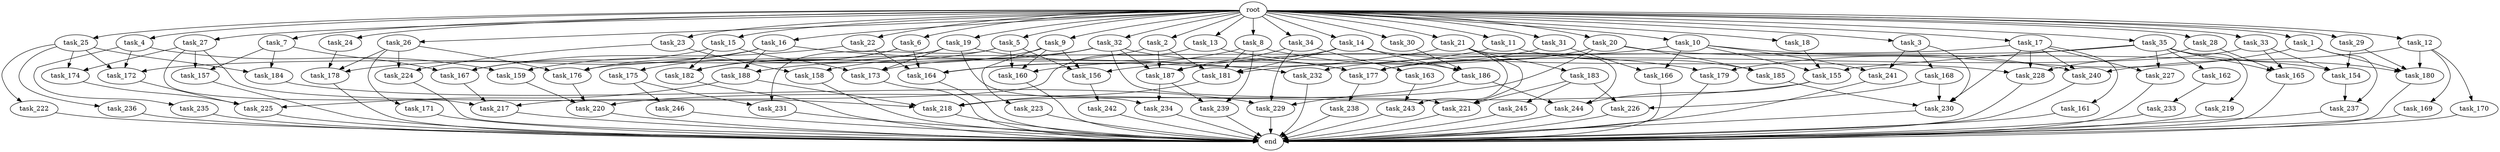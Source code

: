 digraph G {
  task_171 [size="549755813.888000"];
  task_32 [size="1.024000"];
  task_220 [size="352187318.272000"];
  task_156 [size="1279900254.208000"];
  task_27 [size="1.024000"];
  task_4 [size="1.024000"];
  task_2 [size="1.024000"];
  task_13 [size="1.024000"];
  task_224 [size="970662608.896000"];
  task_186 [size="1417339207.680000"];
  task_177 [size="1374389534.720000"];
  task_228 [size="1717986918.400000"];
  task_223 [size="420906795.008000"];
  task_245 [size="309237645.312000"];
  task_6 [size="1.024000"];
  task_9 [size="1.024000"];
  task_175 [size="137438953.472000"];
  task_241 [size="910533066.752000"];
  task_159 [size="627065225.216000"];
  task_188 [size="558345748.480000"];
  task_164 [size="326417514.496000"];
  task_231 [size="970662608.896000"];
  task_182 [size="1546188226.560000"];
  task_158 [size="970662608.896000"];
  task_183 [size="77309411.328000"];
  task_31 [size="1.024000"];
  task_234 [size="764504178.688000"];
  task_230 [size="2078764171.264000"];
  task_16 [size="1.024000"];
  task_185 [size="446676598.784000"];
  task_243 [size="627065225.216000"];
  task_161 [size="309237645.312000"];
  task_170 [size="695784701.952000"];
  task_154 [size="309237645.312000"];
  task_15 [size="1.024000"];
  task_10 [size="1.024000"];
  task_173 [size="996432412.672000"];
  task_29 [size="1.024000"];
  task_222 [size="214748364.800000"];
  task_240 [size="1219770712.064000"];
  task_162 [size="858993459.200000"];
  task_155 [size="1151051235.328000"];
  task_167 [size="601295421.440000"];
  task_221 [size="936302870.528000"];
  task_237 [size="1168231104.512000"];
  task_26 [size="1.024000"];
  task_25 [size="1.024000"];
  end [size="0.000000"];
  task_169 [size="695784701.952000"];
  task_7 [size="1.024000"];
  task_235 [size="77309411.328000"];
  task_180 [size="1898375544.832000"];
  task_18 [size="1.024000"];
  task_12 [size="1.024000"];
  task_33 [size="1.024000"];
  task_238 [size="34359738.368000"];
  task_14 [size="1.024000"];
  task_242 [size="309237645.312000"];
  task_229 [size="326417514.496000"];
  task_236 [size="214748364.800000"];
  task_246 [size="420906795.008000"];
  task_184 [size="429496729.600000"];
  task_174 [size="292057776.128000"];
  task_218 [size="1047972020.224000"];
  task_21 [size="1.024000"];
  task_244 [size="429496729.600000"];
  task_187 [size="936302870.528000"];
  task_23 [size="1.024000"];
  task_176 [size="996432412.672000"];
  root [size="0.000000"];
  task_5 [size="1.024000"];
  task_11 [size="1.024000"];
  task_219 [size="858993459.200000"];
  task_179 [size="343597383.680000"];
  task_3 [size="1.024000"];
  task_166 [size="352187318.272000"];
  task_239 [size="249108103.168000"];
  task_225 [size="1331439861.760000"];
  task_232 [size="996432412.672000"];
  task_22 [size="1.024000"];
  task_28 [size="1.024000"];
  task_165 [size="1546188226.560000"];
  task_34 [size="1.024000"];
  task_233 [size="34359738.368000"];
  task_226 [size="523986010.112000"];
  task_17 [size="1.024000"];
  task_168 [size="695784701.952000"];
  task_20 [size="1.024000"];
  task_217 [size="635655159.808000"];
  task_178 [size="996432412.672000"];
  task_157 [size="292057776.128000"];
  task_35 [size="1.024000"];
  task_1 [size="1.024000"];
  task_160 [size="1829656068.096000"];
  task_181 [size="1168231104.512000"];
  task_172 [size="841813590.016000"];
  task_227 [size="1168231104.512000"];
  task_163 [size="34359738.368000"];
  task_30 [size="1.024000"];
  task_24 [size="1.024000"];
  task_8 [size="1.024000"];
  task_19 [size="1.024000"];

  task_171 -> end [size="1.000000"];
  task_32 -> task_187 [size="536870912.000000"];
  task_32 -> task_221 [size="536870912.000000"];
  task_32 -> task_158 [size="536870912.000000"];
  task_32 -> task_177 [size="536870912.000000"];
  task_32 -> task_172 [size="536870912.000000"];
  task_220 -> end [size="1.000000"];
  task_156 -> task_242 [size="301989888.000000"];
  task_27 -> task_157 [size="75497472.000000"];
  task_27 -> task_174 [size="75497472.000000"];
  task_27 -> task_217 [size="75497472.000000"];
  task_27 -> task_218 [size="75497472.000000"];
  task_4 -> task_235 [size="75497472.000000"];
  task_4 -> task_159 [size="75497472.000000"];
  task_4 -> task_172 [size="75497472.000000"];
  task_2 -> task_187 [size="134217728.000000"];
  task_2 -> task_181 [size="134217728.000000"];
  task_2 -> task_173 [size="134217728.000000"];
  task_13 -> task_186 [size="411041792.000000"];
  task_13 -> task_217 [size="411041792.000000"];
  task_224 -> end [size="1.000000"];
  task_186 -> task_244 [size="209715200.000000"];
  task_186 -> task_229 [size="209715200.000000"];
  task_177 -> task_238 [size="33554432.000000"];
  task_228 -> end [size="1.000000"];
  task_223 -> end [size="1.000000"];
  task_245 -> end [size="1.000000"];
  task_6 -> task_175 [size="134217728.000000"];
  task_6 -> task_182 [size="134217728.000000"];
  task_6 -> task_164 [size="134217728.000000"];
  task_9 -> task_156 [size="411041792.000000"];
  task_9 -> task_160 [size="411041792.000000"];
  task_9 -> task_188 [size="411041792.000000"];
  task_9 -> task_223 [size="411041792.000000"];
  task_175 -> task_231 [size="411041792.000000"];
  task_175 -> task_246 [size="411041792.000000"];
  task_241 -> end [size="1.000000"];
  task_159 -> task_220 [size="134217728.000000"];
  task_188 -> task_225 [size="679477248.000000"];
  task_188 -> task_218 [size="679477248.000000"];
  task_164 -> end [size="1.000000"];
  task_231 -> end [size="1.000000"];
  task_182 -> end [size="1.000000"];
  task_158 -> end [size="1.000000"];
  task_183 -> task_221 [size="301989888.000000"];
  task_183 -> task_245 [size="301989888.000000"];
  task_183 -> task_226 [size="301989888.000000"];
  task_31 -> task_181 [size="134217728.000000"];
  task_31 -> task_166 [size="134217728.000000"];
  task_234 -> end [size="1.000000"];
  task_230 -> end [size="1.000000"];
  task_16 -> task_232 [size="134217728.000000"];
  task_16 -> task_176 [size="134217728.000000"];
  task_16 -> task_188 [size="134217728.000000"];
  task_16 -> task_178 [size="134217728.000000"];
  task_185 -> task_230 [size="838860800.000000"];
  task_243 -> end [size="1.000000"];
  task_161 -> end [size="1.000000"];
  task_170 -> end [size="1.000000"];
  task_154 -> task_237 [size="838860800.000000"];
  task_15 -> task_167 [size="301989888.000000"];
  task_15 -> task_182 [size="301989888.000000"];
  task_15 -> task_173 [size="301989888.000000"];
  task_10 -> task_187 [size="209715200.000000"];
  task_10 -> task_240 [size="209715200.000000"];
  task_10 -> task_155 [size="209715200.000000"];
  task_10 -> task_241 [size="209715200.000000"];
  task_10 -> task_166 [size="209715200.000000"];
  task_173 -> end [size="1.000000"];
  task_29 -> task_154 [size="33554432.000000"];
  task_29 -> task_180 [size="33554432.000000"];
  task_222 -> end [size="1.000000"];
  task_240 -> end [size="1.000000"];
  task_162 -> task_233 [size="33554432.000000"];
  task_155 -> task_220 [size="134217728.000000"];
  task_155 -> task_244 [size="134217728.000000"];
  task_167 -> task_217 [size="134217728.000000"];
  task_221 -> end [size="1.000000"];
  task_237 -> end [size="1.000000"];
  task_26 -> task_224 [size="536870912.000000"];
  task_26 -> task_176 [size="536870912.000000"];
  task_26 -> task_171 [size="536870912.000000"];
  task_26 -> task_178 [size="536870912.000000"];
  task_25 -> task_222 [size="209715200.000000"];
  task_25 -> task_184 [size="209715200.000000"];
  task_25 -> task_172 [size="209715200.000000"];
  task_25 -> task_174 [size="209715200.000000"];
  task_25 -> task_236 [size="209715200.000000"];
  task_169 -> end [size="1.000000"];
  task_7 -> task_167 [size="209715200.000000"];
  task_7 -> task_157 [size="209715200.000000"];
  task_7 -> task_184 [size="209715200.000000"];
  task_235 -> end [size="1.000000"];
  task_180 -> end [size="1.000000"];
  task_18 -> task_155 [size="75497472.000000"];
  task_12 -> task_240 [size="679477248.000000"];
  task_12 -> task_169 [size="679477248.000000"];
  task_12 -> task_180 [size="679477248.000000"];
  task_12 -> task_170 [size="679477248.000000"];
  task_33 -> task_154 [size="134217728.000000"];
  task_33 -> task_165 [size="134217728.000000"];
  task_33 -> task_177 [size="134217728.000000"];
  task_238 -> end [size="1.000000"];
  task_14 -> task_186 [size="838860800.000000"];
  task_14 -> task_160 [size="838860800.000000"];
  task_14 -> task_181 [size="838860800.000000"];
  task_14 -> task_228 [size="838860800.000000"];
  task_242 -> end [size="1.000000"];
  task_229 -> end [size="1.000000"];
  task_236 -> end [size="1.000000"];
  task_246 -> end [size="1.000000"];
  task_184 -> task_229 [size="75497472.000000"];
  task_174 -> task_225 [size="411041792.000000"];
  task_218 -> end [size="1.000000"];
  task_21 -> task_221 [size="75497472.000000"];
  task_21 -> task_243 [size="75497472.000000"];
  task_21 -> task_183 [size="75497472.000000"];
  task_21 -> task_164 [size="75497472.000000"];
  task_21 -> task_244 [size="75497472.000000"];
  task_244 -> end [size="1.000000"];
  task_187 -> task_234 [size="209715200.000000"];
  task_187 -> task_239 [size="209715200.000000"];
  task_23 -> task_224 [size="411041792.000000"];
  task_23 -> task_158 [size="411041792.000000"];
  task_176 -> task_220 [size="75497472.000000"];
  root -> task_12 [size="1.000000"];
  root -> task_16 [size="1.000000"];
  root -> task_9 [size="1.000000"];
  root -> task_1 [size="1.000000"];
  root -> task_11 [size="1.000000"];
  root -> task_22 [size="1.000000"];
  root -> task_7 [size="1.000000"];
  root -> task_28 [size="1.000000"];
  root -> task_4 [size="1.000000"];
  root -> task_34 [size="1.000000"];
  root -> task_2 [size="1.000000"];
  root -> task_15 [size="1.000000"];
  root -> task_10 [size="1.000000"];
  root -> task_29 [size="1.000000"];
  root -> task_21 [size="1.000000"];
  root -> task_17 [size="1.000000"];
  root -> task_18 [size="1.000000"];
  root -> task_27 [size="1.000000"];
  root -> task_20 [size="1.000000"];
  root -> task_23 [size="1.000000"];
  root -> task_6 [size="1.000000"];
  root -> task_32 [size="1.000000"];
  root -> task_5 [size="1.000000"];
  root -> task_26 [size="1.000000"];
  root -> task_25 [size="1.000000"];
  root -> task_8 [size="1.000000"];
  root -> task_35 [size="1.000000"];
  root -> task_13 [size="1.000000"];
  root -> task_30 [size="1.000000"];
  root -> task_19 [size="1.000000"];
  root -> task_33 [size="1.000000"];
  root -> task_24 [size="1.000000"];
  root -> task_3 [size="1.000000"];
  root -> task_31 [size="1.000000"];
  root -> task_14 [size="1.000000"];
  task_5 -> task_182 [size="536870912.000000"];
  task_5 -> task_160 [size="536870912.000000"];
  task_5 -> task_156 [size="536870912.000000"];
  task_5 -> task_231 [size="536870912.000000"];
  task_11 -> task_185 [size="301989888.000000"];
  task_11 -> task_156 [size="301989888.000000"];
  task_219 -> end [size="1.000000"];
  task_179 -> end [size="1.000000"];
  task_3 -> task_230 [size="679477248.000000"];
  task_3 -> task_168 [size="679477248.000000"];
  task_3 -> task_241 [size="679477248.000000"];
  task_166 -> end [size="1.000000"];
  task_239 -> end [size="1.000000"];
  task_225 -> end [size="1.000000"];
  task_232 -> end [size="1.000000"];
  task_22 -> task_167 [size="75497472.000000"];
  task_22 -> task_164 [size="75497472.000000"];
  task_28 -> task_165 [size="536870912.000000"];
  task_28 -> task_228 [size="536870912.000000"];
  task_165 -> end [size="1.000000"];
  task_34 -> task_187 [size="33554432.000000"];
  task_34 -> task_163 [size="33554432.000000"];
  task_34 -> task_229 [size="33554432.000000"];
  task_233 -> end [size="1.000000"];
  task_226 -> end [size="1.000000"];
  task_17 -> task_230 [size="301989888.000000"];
  task_17 -> task_240 [size="301989888.000000"];
  task_17 -> task_227 [size="301989888.000000"];
  task_17 -> task_161 [size="301989888.000000"];
  task_17 -> task_176 [size="301989888.000000"];
  task_17 -> task_228 [size="301989888.000000"];
  task_168 -> task_230 [size="209715200.000000"];
  task_168 -> task_226 [size="209715200.000000"];
  task_20 -> task_185 [size="134217728.000000"];
  task_20 -> task_154 [size="134217728.000000"];
  task_20 -> task_177 [size="134217728.000000"];
  task_20 -> task_218 [size="134217728.000000"];
  task_217 -> end [size="1.000000"];
  task_178 -> end [size="1.000000"];
  task_157 -> end [size="1.000000"];
  task_35 -> task_227 [size="838860800.000000"];
  task_35 -> task_155 [size="838860800.000000"];
  task_35 -> task_219 [size="838860800.000000"];
  task_35 -> task_162 [size="838860800.000000"];
  task_35 -> task_232 [size="838860800.000000"];
  task_35 -> task_180 [size="838860800.000000"];
  task_35 -> task_165 [size="838860800.000000"];
  task_1 -> task_180 [size="301989888.000000"];
  task_1 -> task_237 [size="301989888.000000"];
  task_1 -> task_179 [size="301989888.000000"];
  task_160 -> end [size="1.000000"];
  task_181 -> task_218 [size="134217728.000000"];
  task_172 -> task_225 [size="209715200.000000"];
  task_227 -> end [size="1.000000"];
  task_163 -> task_243 [size="536870912.000000"];
  task_30 -> task_186 [size="134217728.000000"];
  task_24 -> task_178 [size="301989888.000000"];
  task_8 -> task_179 [size="33554432.000000"];
  task_8 -> task_164 [size="33554432.000000"];
  task_8 -> task_181 [size="33554432.000000"];
  task_8 -> task_239 [size="33554432.000000"];
  task_19 -> task_177 [size="536870912.000000"];
  task_19 -> task_182 [size="536870912.000000"];
  task_19 -> task_234 [size="536870912.000000"];
  task_19 -> task_173 [size="536870912.000000"];
  task_19 -> task_159 [size="536870912.000000"];
}
